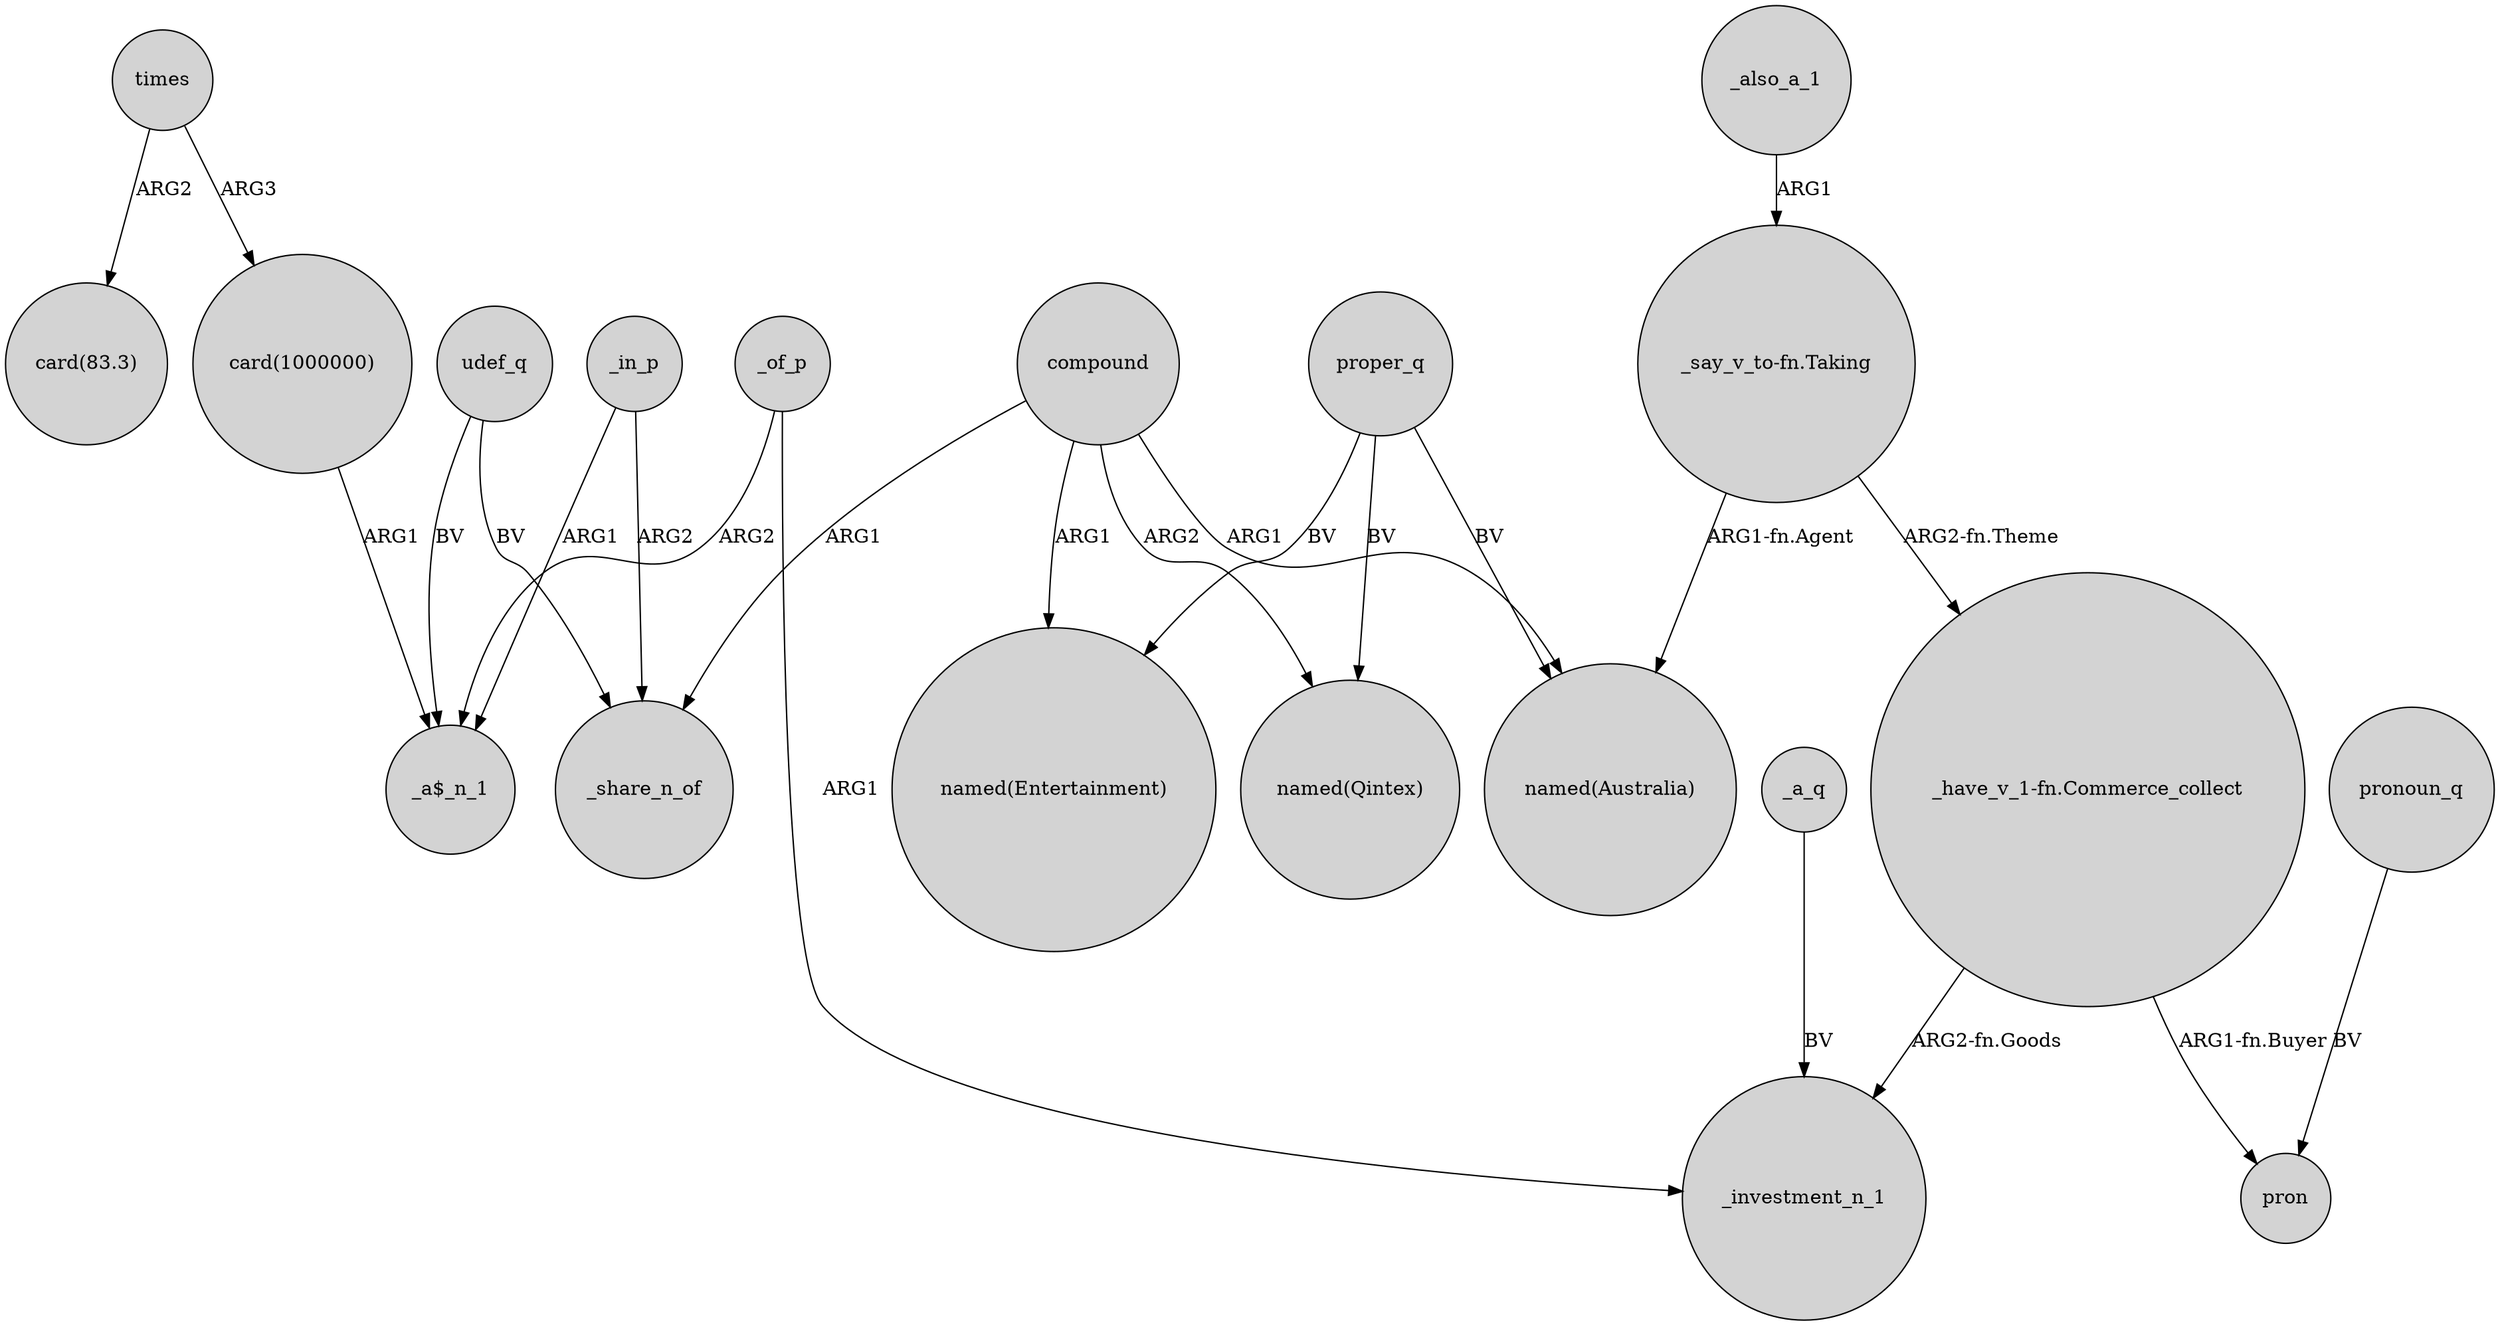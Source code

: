 digraph {
	node [shape=circle style=filled]
	compound -> _share_n_of [label=ARG1]
	times -> "card(1000000)" [label=ARG3]
	"_have_v_1-fn.Commerce_collect" -> pron [label="ARG1-fn.Buyer"]
	proper_q -> "named(Australia)" [label=BV]
	compound -> "named(Entertainment)" [label=ARG1]
	pronoun_q -> pron [label=BV]
	_in_p -> "_a$_n_1" [label=ARG1]
	"_have_v_1-fn.Commerce_collect" -> _investment_n_1 [label="ARG2-fn.Goods"]
	_of_p -> "_a$_n_1" [label=ARG2]
	times -> "card(83.3)" [label=ARG2]
	_also_a_1 -> "_say_v_to-fn.Taking" [label=ARG1]
	"_say_v_to-fn.Taking" -> "_have_v_1-fn.Commerce_collect" [label="ARG2-fn.Theme"]
	udef_q -> _share_n_of [label=BV]
	"card(1000000)" -> "_a$_n_1" [label=ARG1]
	_a_q -> _investment_n_1 [label=BV]
	compound -> "named(Qintex)" [label=ARG2]
	proper_q -> "named(Qintex)" [label=BV]
	proper_q -> "named(Entertainment)" [label=BV]
	compound -> "named(Australia)" [label=ARG1]
	_in_p -> _share_n_of [label=ARG2]
	_of_p -> _investment_n_1 [label=ARG1]
	"_say_v_to-fn.Taking" -> "named(Australia)" [label="ARG1-fn.Agent"]
	udef_q -> "_a$_n_1" [label=BV]
}
